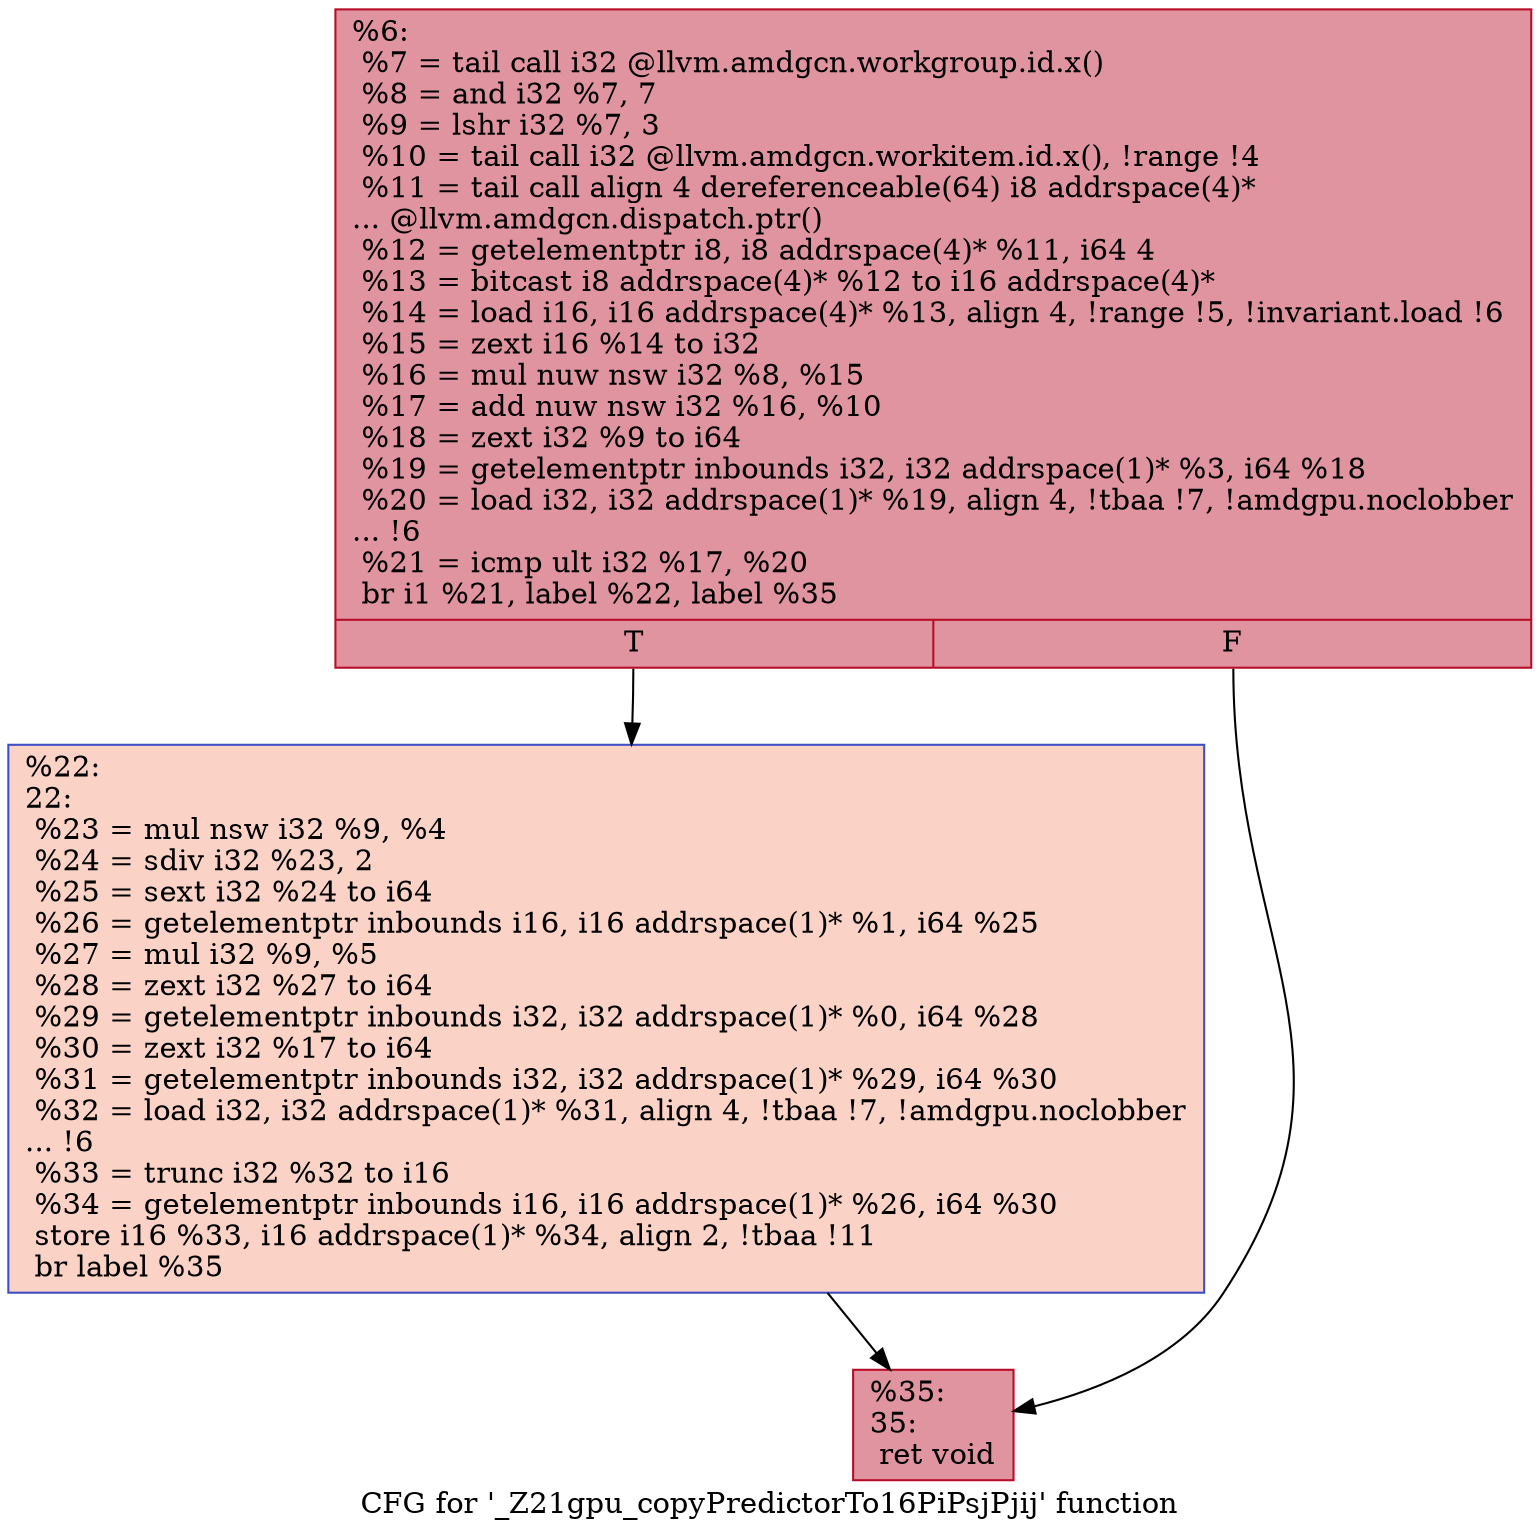 digraph "CFG for '_Z21gpu_copyPredictorTo16PiPsjPjij' function" {
	label="CFG for '_Z21gpu_copyPredictorTo16PiPsjPjij' function";

	Node0x57ad320 [shape=record,color="#b70d28ff", style=filled, fillcolor="#b70d2870",label="{%6:\l  %7 = tail call i32 @llvm.amdgcn.workgroup.id.x()\l  %8 = and i32 %7, 7\l  %9 = lshr i32 %7, 3\l  %10 = tail call i32 @llvm.amdgcn.workitem.id.x(), !range !4\l  %11 = tail call align 4 dereferenceable(64) i8 addrspace(4)*\l... @llvm.amdgcn.dispatch.ptr()\l  %12 = getelementptr i8, i8 addrspace(4)* %11, i64 4\l  %13 = bitcast i8 addrspace(4)* %12 to i16 addrspace(4)*\l  %14 = load i16, i16 addrspace(4)* %13, align 4, !range !5, !invariant.load !6\l  %15 = zext i16 %14 to i32\l  %16 = mul nuw nsw i32 %8, %15\l  %17 = add nuw nsw i32 %16, %10\l  %18 = zext i32 %9 to i64\l  %19 = getelementptr inbounds i32, i32 addrspace(1)* %3, i64 %18\l  %20 = load i32, i32 addrspace(1)* %19, align 4, !tbaa !7, !amdgpu.noclobber\l... !6\l  %21 = icmp ult i32 %17, %20\l  br i1 %21, label %22, label %35\l|{<s0>T|<s1>F}}"];
	Node0x57ad320:s0 -> Node0x57afd60;
	Node0x57ad320:s1 -> Node0x57afdf0;
	Node0x57afd60 [shape=record,color="#3d50c3ff", style=filled, fillcolor="#f59c7d70",label="{%22:\l22:                                               \l  %23 = mul nsw i32 %9, %4\l  %24 = sdiv i32 %23, 2\l  %25 = sext i32 %24 to i64\l  %26 = getelementptr inbounds i16, i16 addrspace(1)* %1, i64 %25\l  %27 = mul i32 %9, %5\l  %28 = zext i32 %27 to i64\l  %29 = getelementptr inbounds i32, i32 addrspace(1)* %0, i64 %28\l  %30 = zext i32 %17 to i64\l  %31 = getelementptr inbounds i32, i32 addrspace(1)* %29, i64 %30\l  %32 = load i32, i32 addrspace(1)* %31, align 4, !tbaa !7, !amdgpu.noclobber\l... !6\l  %33 = trunc i32 %32 to i16\l  %34 = getelementptr inbounds i16, i16 addrspace(1)* %26, i64 %30\l  store i16 %33, i16 addrspace(1)* %34, align 2, !tbaa !11\l  br label %35\l}"];
	Node0x57afd60 -> Node0x57afdf0;
	Node0x57afdf0 [shape=record,color="#b70d28ff", style=filled, fillcolor="#b70d2870",label="{%35:\l35:                                               \l  ret void\l}"];
}
